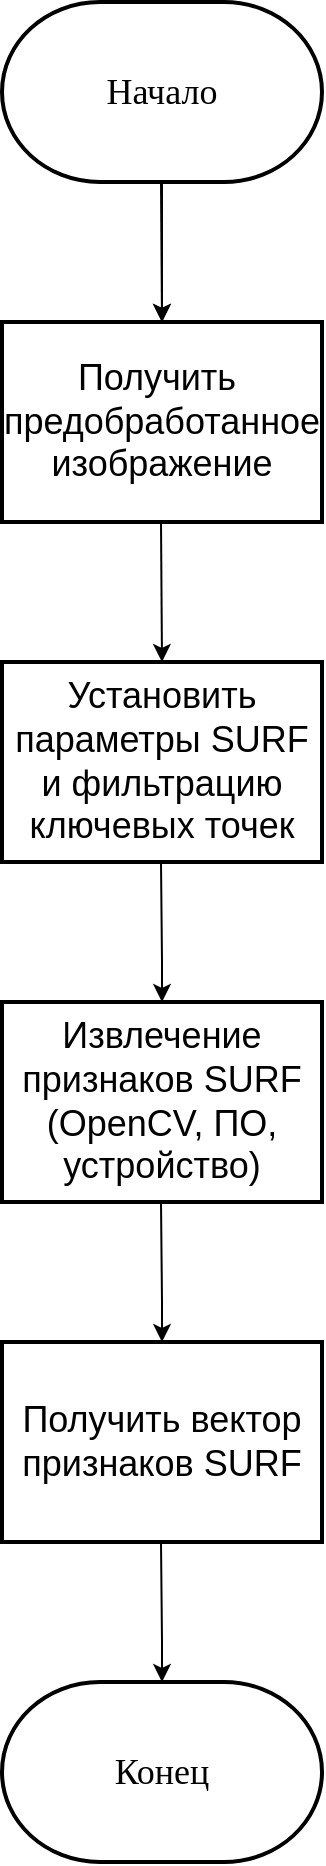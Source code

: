 <mxfile version="27.0.9">
  <diagram name="Page-1" id="w0Fvi7WPvMU3IO9d6kTz">
    <mxGraphModel dx="786" dy="462" grid="1" gridSize="10" guides="1" tooltips="1" connect="1" arrows="1" fold="1" page="1" pageScale="1" pageWidth="827" pageHeight="1169" background="light-dark(#FFFFFF,#FEFEFE)" math="0" shadow="0">
      <root>
        <mxCell id="0" />
        <mxCell id="1" parent="0" />
        <mxCell id="kCLkRyH09ecW_qHv5QIj-7" value="" style="edgeStyle=orthogonalEdgeStyle;rounded=0;orthogonalLoop=1;jettySize=auto;html=1;fontSize=18;" edge="1" parent="1" source="kCLkRyH09ecW_qHv5QIj-1" target="kCLkRyH09ecW_qHv5QIj-3">
          <mxGeometry relative="1" as="geometry" />
        </mxCell>
        <mxCell id="kCLkRyH09ecW_qHv5QIj-1" value="&lt;font style=&quot;color: light-dark(rgb(0, 0, 0), rgb(0, 0, 0));&quot; face=&quot;Times New Roman&quot;&gt;Начало&lt;/font&gt;" style="strokeWidth=2;html=1;shape=mxgraph.flowchart.terminator;whiteSpace=wrap;fillColor=light-dark(#FFFFFF,#FFFFFF);strokeColor=light-dark(#000000,#000000);fontSize=18;" vertex="1" parent="1">
          <mxGeometry x="280" y="20" width="160" height="90" as="geometry" />
        </mxCell>
        <mxCell id="kCLkRyH09ecW_qHv5QIj-3" value="&lt;font style=&quot;color: light-dark(rgb(0, 0, 0), rgb(0, 0, 0));&quot;&gt;&lt;font&gt;Получить&amp;nbsp;&lt;/font&gt;&lt;/font&gt;&lt;div&gt;&lt;font style=&quot;color: light-dark(rgb(0, 0, 0), rgb(0, 0, 0));&quot;&gt;&lt;font&gt;&lt;font&gt;предобработанное&lt;/font&gt;&lt;/font&gt;&lt;font&gt; &lt;/font&gt;изображение&lt;/font&gt;&lt;/div&gt;" style="rounded=0;whiteSpace=wrap;html=1;fillColor=light-dark(#FFFFFF,#FBFBFB);strokeColor=light-dark(#000000,#060606);strokeWidth=2;fontSize=18;" vertex="1" parent="1">
          <mxGeometry x="280" y="180" width="160" height="100" as="geometry" />
        </mxCell>
        <mxCell id="kCLkRyH09ecW_qHv5QIj-4" value="" style="endArrow=classic;html=1;rounded=0;strokeColor=light-dark(#000000,#000000);entryX=0.5;entryY=0;entryDx=0;entryDy=0;fontSize=18;" edge="1" parent="1" target="kCLkRyH09ecW_qHv5QIj-3">
          <mxGeometry width="50" height="50" relative="1" as="geometry">
            <mxPoint x="359.5" y="110" as="sourcePoint" />
            <mxPoint x="359.5" y="160" as="targetPoint" />
          </mxGeometry>
        </mxCell>
        <mxCell id="kCLkRyH09ecW_qHv5QIj-6" value="&lt;font style=&quot;color: light-dark(rgb(0, 0, 0), rgb(6, 6, 6));&quot;&gt;Установить параметры SURF и фильтрацию ключевых точек&lt;/font&gt;" style="rounded=0;whiteSpace=wrap;html=1;fillColor=light-dark(#FFFFFF,#FBFBFB);strokeColor=light-dark(#000000,#060606);strokeWidth=2;fontSize=18;" vertex="1" parent="1">
          <mxGeometry x="280" y="350" width="160" height="100" as="geometry" />
        </mxCell>
        <mxCell id="kCLkRyH09ecW_qHv5QIj-8" value="" style="endArrow=classic;html=1;rounded=0;strokeColor=light-dark(#000000,#000000);entryX=0.5;entryY=0;entryDx=0;entryDy=0;fontSize=18;" edge="1" parent="1">
          <mxGeometry width="50" height="50" relative="1" as="geometry">
            <mxPoint x="359.5" y="280" as="sourcePoint" />
            <mxPoint x="360" y="350" as="targetPoint" />
          </mxGeometry>
        </mxCell>
        <mxCell id="kCLkRyH09ecW_qHv5QIj-10" value="&lt;font style=&quot;color: light-dark(rgb(0, 0, 0), rgb(0, 0, 0));&quot;&gt;Извлечение признаков SURF (OpenCV, ПО, устройство)&lt;/font&gt;" style="rounded=0;whiteSpace=wrap;html=1;fillColor=light-dark(#FFFFFF,#FBFBFB);strokeColor=light-dark(#000000,#060606);strokeWidth=2;fontSize=18;" vertex="1" parent="1">
          <mxGeometry x="280" y="520" width="160" height="100" as="geometry" />
        </mxCell>
        <mxCell id="kCLkRyH09ecW_qHv5QIj-11" value="" style="endArrow=classic;html=1;rounded=0;strokeColor=light-dark(#000000,#000000);entryX=0.5;entryY=0;entryDx=0;entryDy=0;fontSize=18;" edge="1" parent="1">
          <mxGeometry width="50" height="50" relative="1" as="geometry">
            <mxPoint x="359.5" y="450" as="sourcePoint" />
            <mxPoint x="360" y="520" as="targetPoint" />
            <Array as="points">
              <mxPoint x="360" y="500" />
            </Array>
          </mxGeometry>
        </mxCell>
        <mxCell id="kCLkRyH09ecW_qHv5QIj-12" value="" style="endArrow=classic;html=1;rounded=0;strokeColor=light-dark(#000000,#000000);entryX=0.5;entryY=0;entryDx=0;entryDy=0;fontSize=18;" edge="1" parent="1">
          <mxGeometry width="50" height="50" relative="1" as="geometry">
            <mxPoint x="359.5" y="620" as="sourcePoint" />
            <mxPoint x="360" y="690" as="targetPoint" />
            <Array as="points">
              <mxPoint x="360" y="670" />
            </Array>
          </mxGeometry>
        </mxCell>
        <mxCell id="kCLkRyH09ecW_qHv5QIj-13" value="&lt;font style=&quot;color: light-dark(rgb(0, 0, 0), rgb(0, 0, 0));&quot;&gt;Получить вектор признаков SURF&lt;/font&gt;" style="rounded=0;whiteSpace=wrap;html=1;fillColor=light-dark(#FFFFFF,#FBFBFB);strokeColor=light-dark(#000000,#060606);strokeWidth=2;fontSize=18;" vertex="1" parent="1">
          <mxGeometry x="280" y="690" width="160" height="100" as="geometry" />
        </mxCell>
        <mxCell id="kCLkRyH09ecW_qHv5QIj-14" value="" style="endArrow=classic;html=1;rounded=0;strokeColor=light-dark(#000000,#000000);entryX=0.5;entryY=0;entryDx=0;entryDy=0;fontSize=18;" edge="1" parent="1">
          <mxGeometry width="50" height="50" relative="1" as="geometry">
            <mxPoint x="359.5" y="790" as="sourcePoint" />
            <mxPoint x="360" y="860" as="targetPoint" />
            <Array as="points">
              <mxPoint x="360" y="840" />
            </Array>
          </mxGeometry>
        </mxCell>
        <mxCell id="kCLkRyH09ecW_qHv5QIj-17" value="&lt;font style=&quot;color: light-dark(rgb(0, 0, 0), rgb(3, 3, 3));&quot; face=&quot;Times New Roman&quot;&gt;Конец&lt;/font&gt;" style="strokeWidth=2;html=1;shape=mxgraph.flowchart.terminator;whiteSpace=wrap;fillColor=light-dark(#FFFFFF,#FFFFFF);strokeColor=light-dark(#000000,#000000);fontSize=18;" vertex="1" parent="1">
          <mxGeometry x="280" y="860" width="160" height="90" as="geometry" />
        </mxCell>
      </root>
    </mxGraphModel>
  </diagram>
</mxfile>
